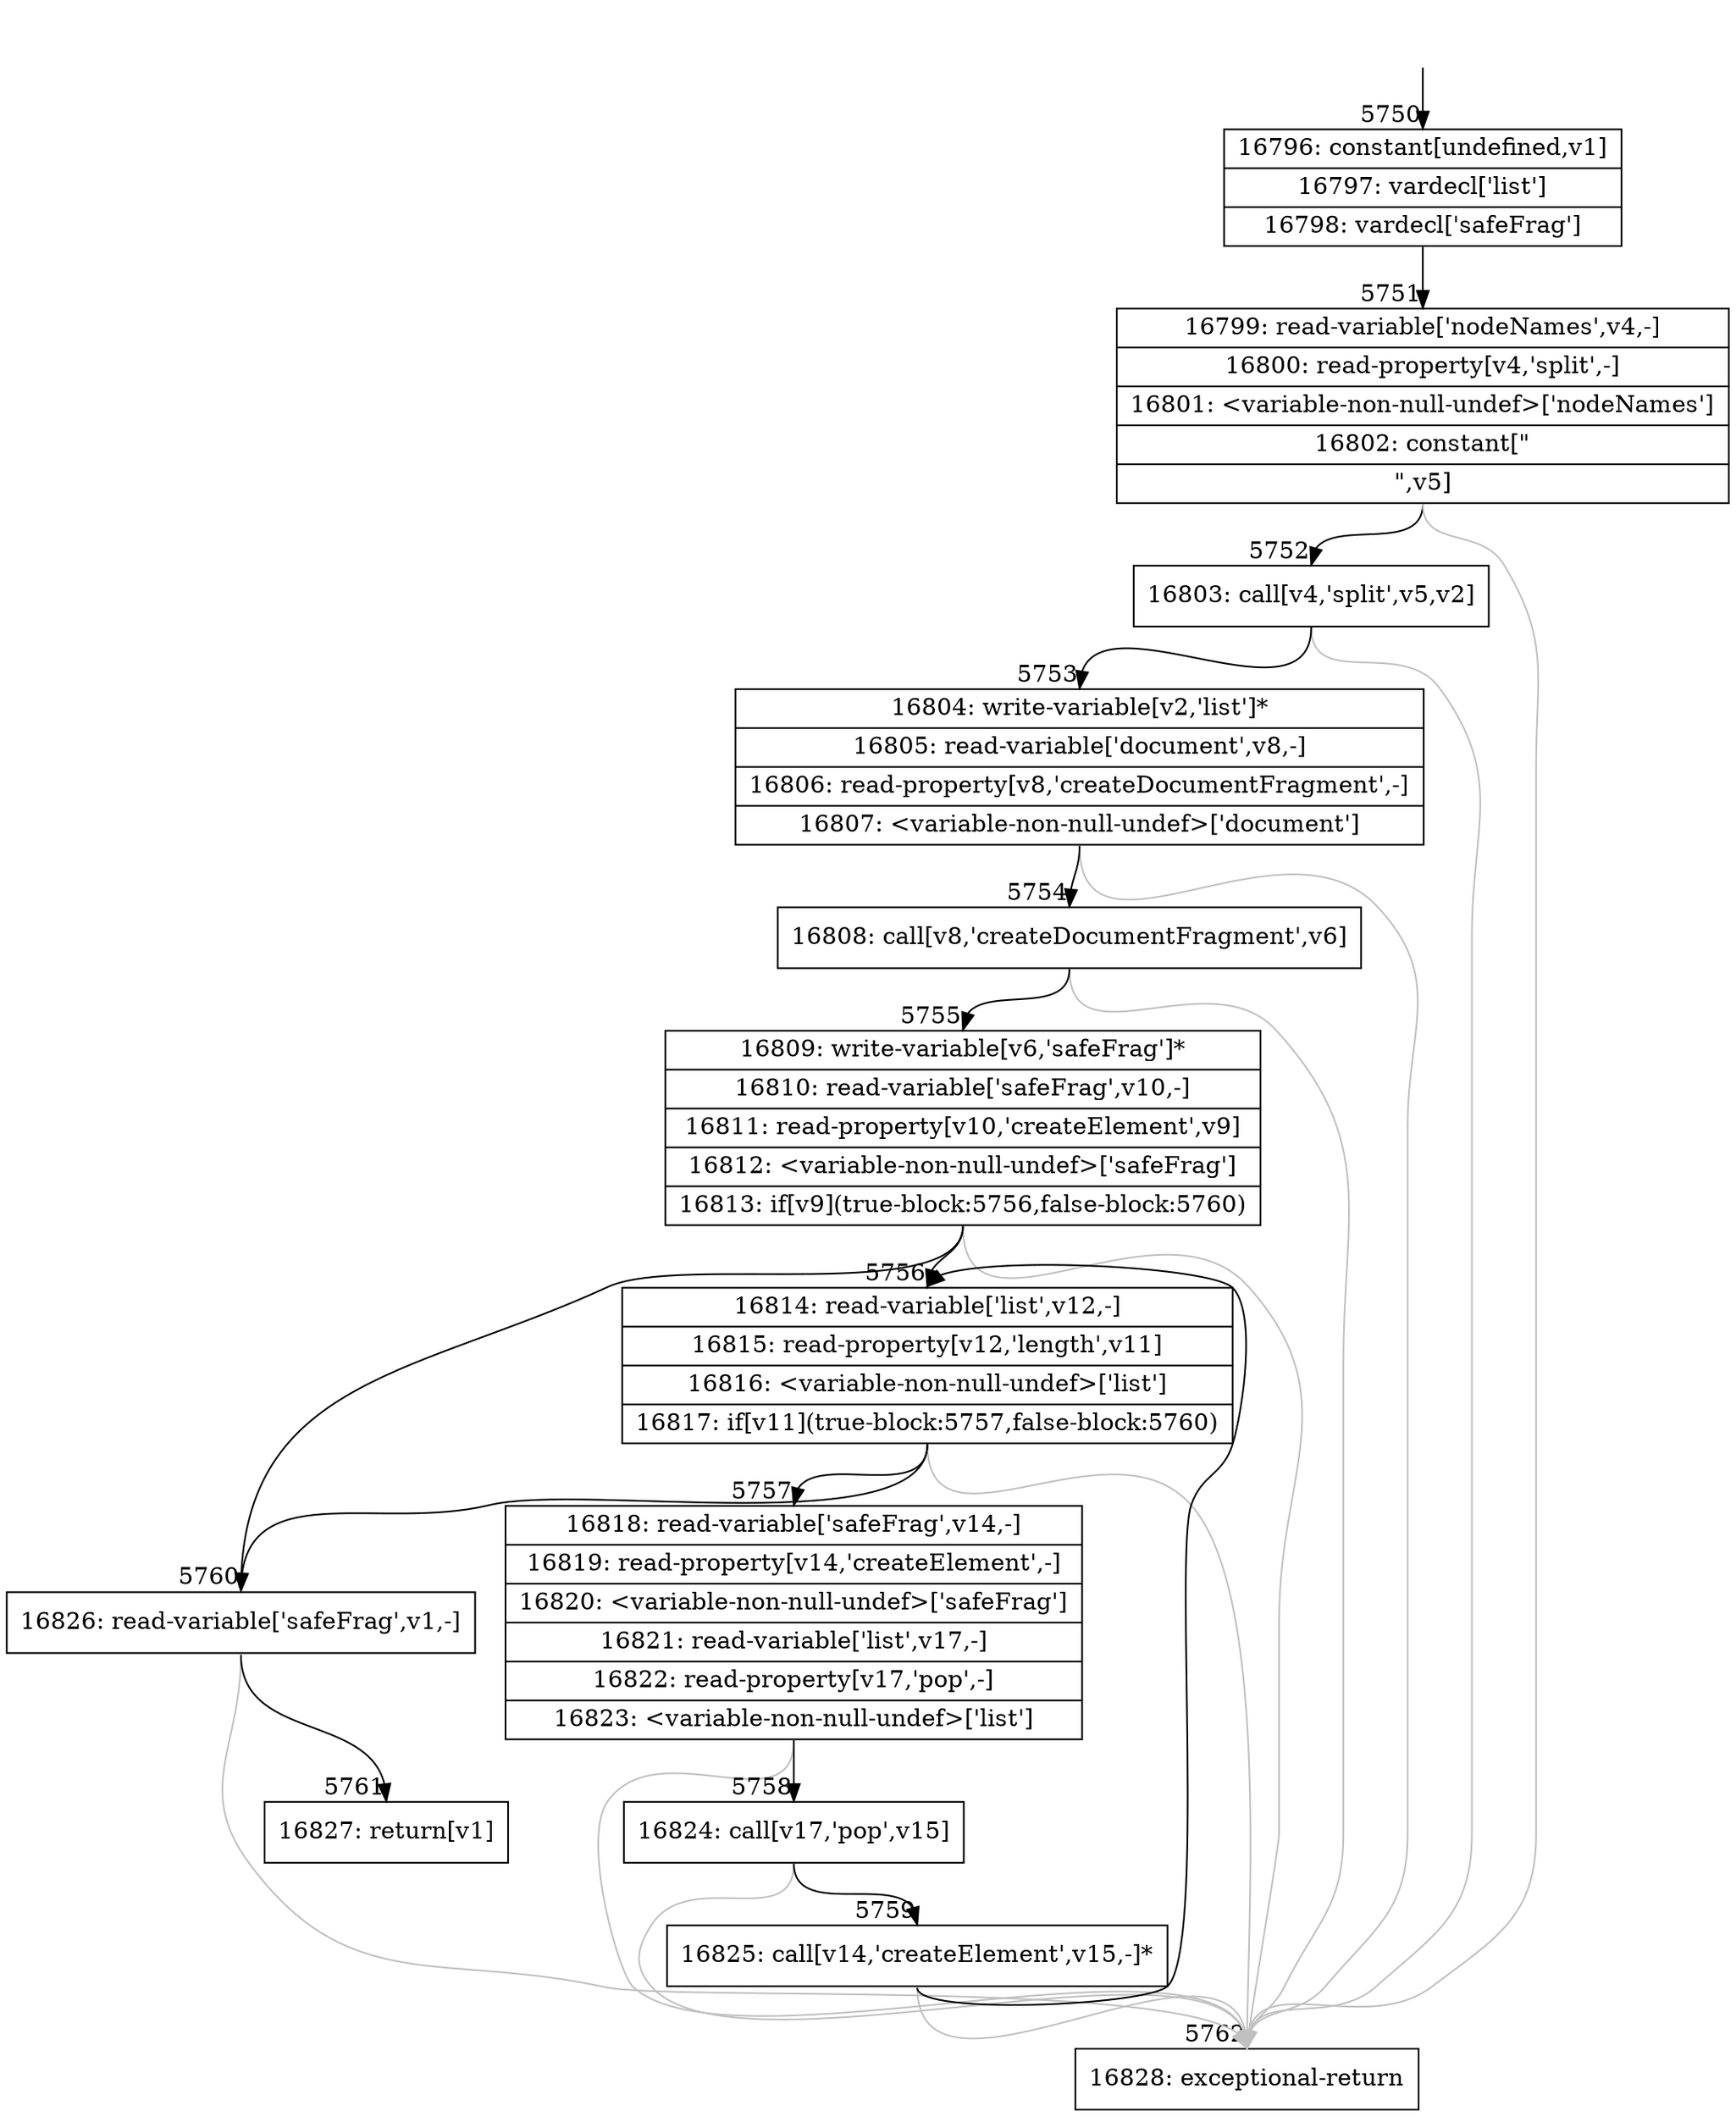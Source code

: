 digraph {
rankdir="TD"
BB_entry372[shape=none,label=""];
BB_entry372 -> BB5750 [tailport=s, headport=n, headlabel="    5750"]
BB5750 [shape=record label="{16796: constant[undefined,v1]|16797: vardecl['list']|16798: vardecl['safeFrag']}" ] 
BB5750 -> BB5751 [tailport=s, headport=n, headlabel="      5751"]
BB5751 [shape=record label="{16799: read-variable['nodeNames',v4,-]|16800: read-property[v4,'split',-]|16801: \<variable-non-null-undef\>['nodeNames']|16802: constant[\"|\",v5]}" ] 
BB5751 -> BB5752 [tailport=s, headport=n, headlabel="      5752"]
BB5751 -> BB5762 [tailport=s, headport=n, color=gray, headlabel="      5762"]
BB5752 [shape=record label="{16803: call[v4,'split',v5,v2]}" ] 
BB5752 -> BB5753 [tailport=s, headport=n, headlabel="      5753"]
BB5752 -> BB5762 [tailport=s, headport=n, color=gray]
BB5753 [shape=record label="{16804: write-variable[v2,'list']*|16805: read-variable['document',v8,-]|16806: read-property[v8,'createDocumentFragment',-]|16807: \<variable-non-null-undef\>['document']}" ] 
BB5753 -> BB5754 [tailport=s, headport=n, headlabel="      5754"]
BB5753 -> BB5762 [tailport=s, headport=n, color=gray]
BB5754 [shape=record label="{16808: call[v8,'createDocumentFragment',v6]}" ] 
BB5754 -> BB5755 [tailport=s, headport=n, headlabel="      5755"]
BB5754 -> BB5762 [tailport=s, headport=n, color=gray]
BB5755 [shape=record label="{16809: write-variable[v6,'safeFrag']*|16810: read-variable['safeFrag',v10,-]|16811: read-property[v10,'createElement',v9]|16812: \<variable-non-null-undef\>['safeFrag']|16813: if[v9](true-block:5756,false-block:5760)}" ] 
BB5755 -> BB5756 [tailport=s, headport=n, headlabel="      5756"]
BB5755 -> BB5760 [tailport=s, headport=n, headlabel="      5760"]
BB5755 -> BB5762 [tailport=s, headport=n, color=gray]
BB5756 [shape=record label="{16814: read-variable['list',v12,-]|16815: read-property[v12,'length',v11]|16816: \<variable-non-null-undef\>['list']|16817: if[v11](true-block:5757,false-block:5760)}" ] 
BB5756 -> BB5757 [tailport=s, headport=n, headlabel="      5757"]
BB5756 -> BB5760 [tailport=s, headport=n]
BB5756 -> BB5762 [tailport=s, headport=n, color=gray]
BB5757 [shape=record label="{16818: read-variable['safeFrag',v14,-]|16819: read-property[v14,'createElement',-]|16820: \<variable-non-null-undef\>['safeFrag']|16821: read-variable['list',v17,-]|16822: read-property[v17,'pop',-]|16823: \<variable-non-null-undef\>['list']}" ] 
BB5757 -> BB5758 [tailport=s, headport=n, headlabel="      5758"]
BB5757 -> BB5762 [tailport=s, headport=n, color=gray]
BB5758 [shape=record label="{16824: call[v17,'pop',v15]}" ] 
BB5758 -> BB5759 [tailport=s, headport=n, headlabel="      5759"]
BB5758 -> BB5762 [tailport=s, headport=n, color=gray]
BB5759 [shape=record label="{16825: call[v14,'createElement',v15,-]*}" ] 
BB5759 -> BB5756 [tailport=s, headport=n]
BB5759 -> BB5762 [tailport=s, headport=n, color=gray]
BB5760 [shape=record label="{16826: read-variable['safeFrag',v1,-]}" ] 
BB5760 -> BB5761 [tailport=s, headport=n, headlabel="      5761"]
BB5760 -> BB5762 [tailport=s, headport=n, color=gray]
BB5761 [shape=record label="{16827: return[v1]}" ] 
BB5762 [shape=record label="{16828: exceptional-return}" ] 
}

